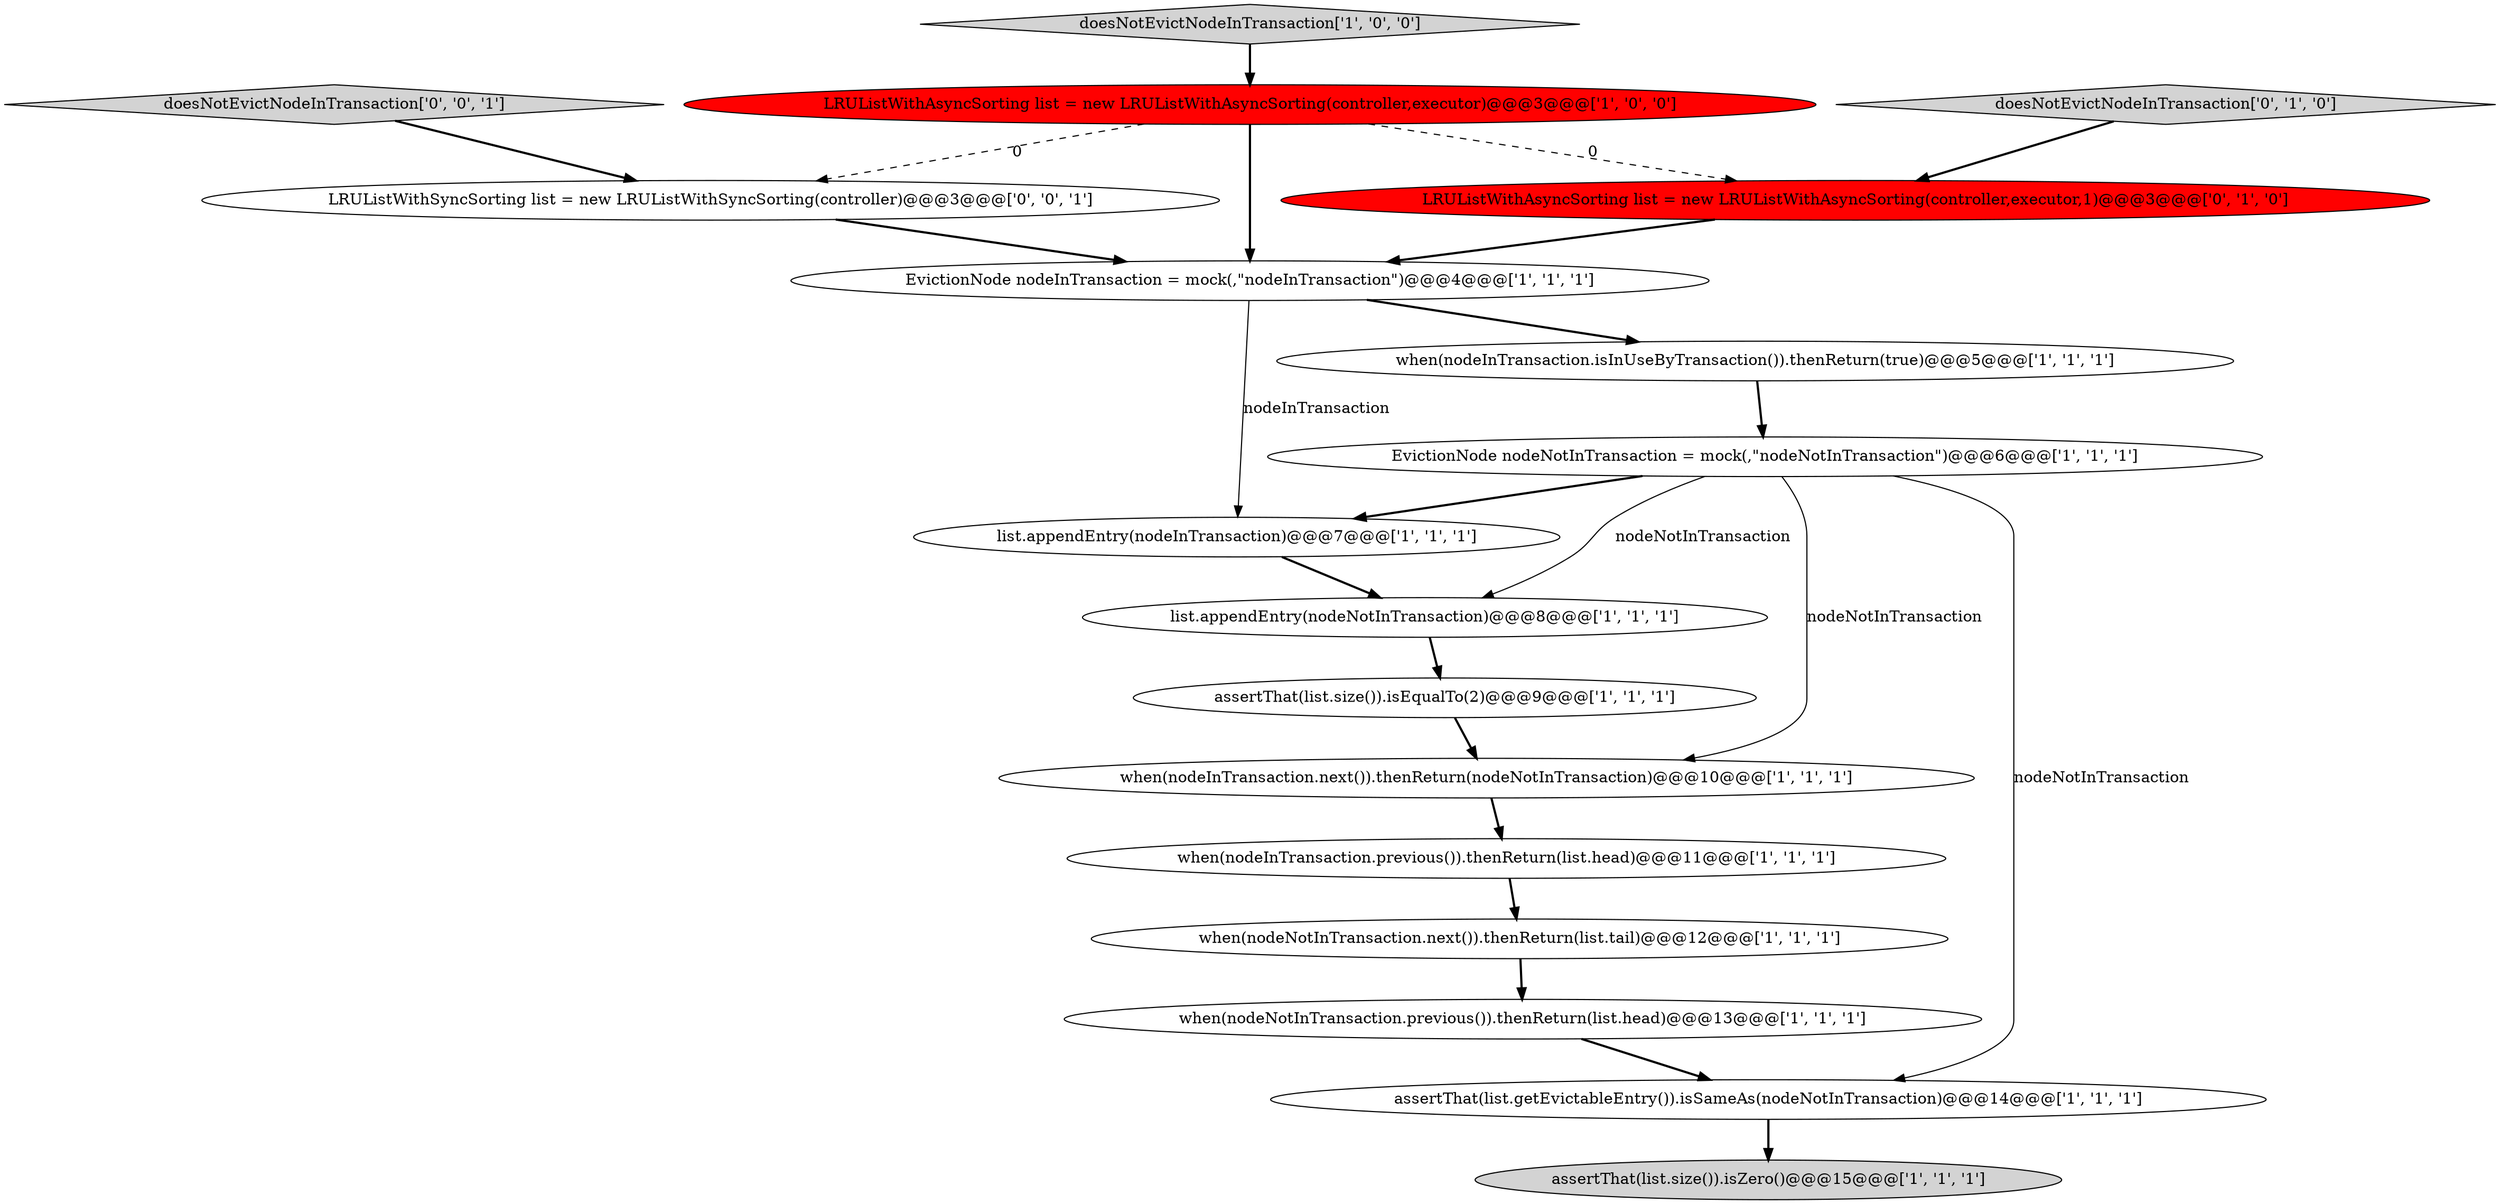 digraph {
3 [style = filled, label = "EvictionNode nodeNotInTransaction = mock(,\"nodeNotInTransaction\")@@@6@@@['1', '1', '1']", fillcolor = white, shape = ellipse image = "AAA0AAABBB1BBB"];
4 [style = filled, label = "LRUListWithAsyncSorting list = new LRUListWithAsyncSorting(controller,executor)@@@3@@@['1', '0', '0']", fillcolor = red, shape = ellipse image = "AAA1AAABBB1BBB"];
6 [style = filled, label = "list.appendEntry(nodeInTransaction)@@@7@@@['1', '1', '1']", fillcolor = white, shape = ellipse image = "AAA0AAABBB1BBB"];
7 [style = filled, label = "when(nodeInTransaction.previous()).thenReturn(list.head)@@@11@@@['1', '1', '1']", fillcolor = white, shape = ellipse image = "AAA0AAABBB1BBB"];
12 [style = filled, label = "list.appendEntry(nodeNotInTransaction)@@@8@@@['1', '1', '1']", fillcolor = white, shape = ellipse image = "AAA0AAABBB1BBB"];
2 [style = filled, label = "EvictionNode nodeInTransaction = mock(,\"nodeInTransaction\")@@@4@@@['1', '1', '1']", fillcolor = white, shape = ellipse image = "AAA0AAABBB1BBB"];
14 [style = filled, label = "doesNotEvictNodeInTransaction['0', '1', '0']", fillcolor = lightgray, shape = diamond image = "AAA0AAABBB2BBB"];
8 [style = filled, label = "when(nodeNotInTransaction.next()).thenReturn(list.tail)@@@12@@@['1', '1', '1']", fillcolor = white, shape = ellipse image = "AAA0AAABBB1BBB"];
13 [style = filled, label = "when(nodeInTransaction.next()).thenReturn(nodeNotInTransaction)@@@10@@@['1', '1', '1']", fillcolor = white, shape = ellipse image = "AAA0AAABBB1BBB"];
5 [style = filled, label = "assertThat(list.size()).isEqualTo(2)@@@9@@@['1', '1', '1']", fillcolor = white, shape = ellipse image = "AAA0AAABBB1BBB"];
10 [style = filled, label = "when(nodeInTransaction.isInUseByTransaction()).thenReturn(true)@@@5@@@['1', '1', '1']", fillcolor = white, shape = ellipse image = "AAA0AAABBB1BBB"];
15 [style = filled, label = "LRUListWithAsyncSorting list = new LRUListWithAsyncSorting(controller,executor,1)@@@3@@@['0', '1', '0']", fillcolor = red, shape = ellipse image = "AAA1AAABBB2BBB"];
16 [style = filled, label = "LRUListWithSyncSorting list = new LRUListWithSyncSorting(controller)@@@3@@@['0', '0', '1']", fillcolor = white, shape = ellipse image = "AAA0AAABBB3BBB"];
9 [style = filled, label = "doesNotEvictNodeInTransaction['1', '0', '0']", fillcolor = lightgray, shape = diamond image = "AAA0AAABBB1BBB"];
0 [style = filled, label = "when(nodeNotInTransaction.previous()).thenReturn(list.head)@@@13@@@['1', '1', '1']", fillcolor = white, shape = ellipse image = "AAA0AAABBB1BBB"];
17 [style = filled, label = "doesNotEvictNodeInTransaction['0', '0', '1']", fillcolor = lightgray, shape = diamond image = "AAA0AAABBB3BBB"];
1 [style = filled, label = "assertThat(list.size()).isZero()@@@15@@@['1', '1', '1']", fillcolor = lightgray, shape = ellipse image = "AAA0AAABBB1BBB"];
11 [style = filled, label = "assertThat(list.getEvictableEntry()).isSameAs(nodeNotInTransaction)@@@14@@@['1', '1', '1']", fillcolor = white, shape = ellipse image = "AAA0AAABBB1BBB"];
15->2 [style = bold, label=""];
4->16 [style = dashed, label="0"];
12->5 [style = bold, label=""];
11->1 [style = bold, label=""];
9->4 [style = bold, label=""];
0->11 [style = bold, label=""];
3->6 [style = bold, label=""];
10->3 [style = bold, label=""];
4->2 [style = bold, label=""];
16->2 [style = bold, label=""];
2->10 [style = bold, label=""];
7->8 [style = bold, label=""];
3->12 [style = solid, label="nodeNotInTransaction"];
2->6 [style = solid, label="nodeInTransaction"];
8->0 [style = bold, label=""];
13->7 [style = bold, label=""];
4->15 [style = dashed, label="0"];
5->13 [style = bold, label=""];
3->11 [style = solid, label="nodeNotInTransaction"];
14->15 [style = bold, label=""];
3->13 [style = solid, label="nodeNotInTransaction"];
17->16 [style = bold, label=""];
6->12 [style = bold, label=""];
}
